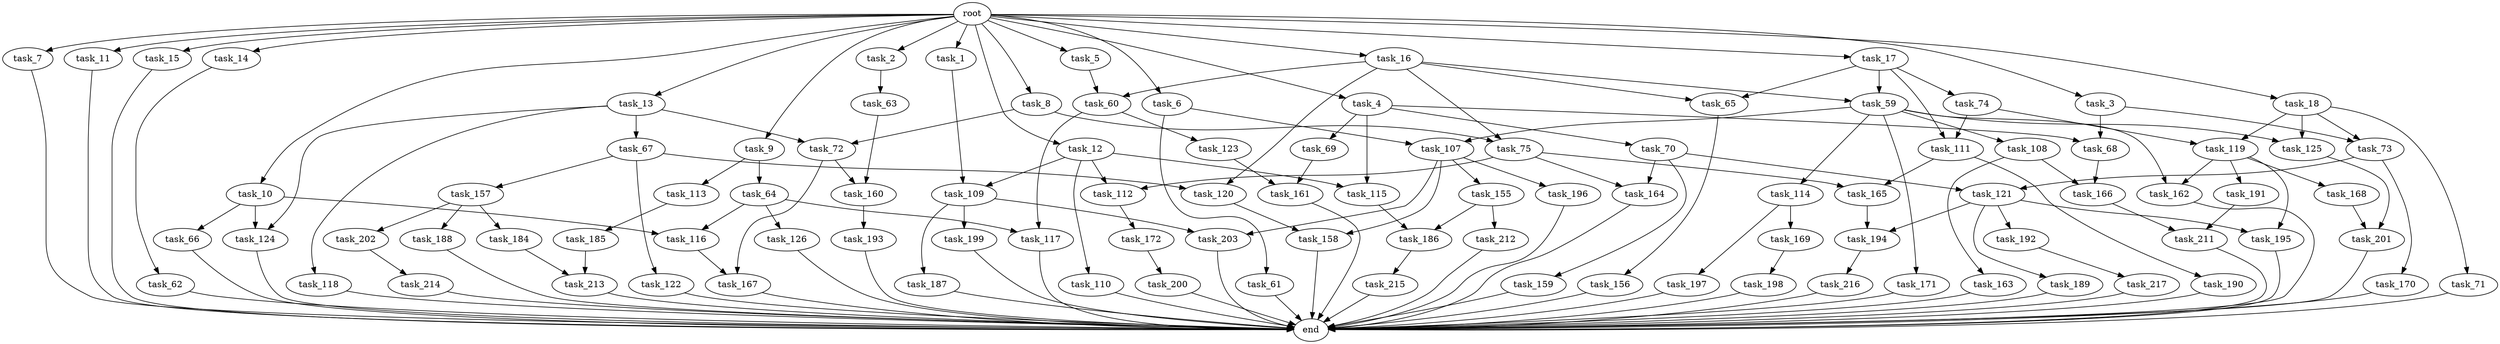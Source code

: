 digraph G {
  root [size="0.000000"];
  task_1 [size="2.048000"];
  task_2 [size="2.048000"];
  task_3 [size="2.048000"];
  task_4 [size="2.048000"];
  task_5 [size="2.048000"];
  task_6 [size="2.048000"];
  task_7 [size="2.048000"];
  task_8 [size="2.048000"];
  task_9 [size="2.048000"];
  task_10 [size="2.048000"];
  task_11 [size="2.048000"];
  task_12 [size="2.048000"];
  task_13 [size="2.048000"];
  task_14 [size="2.048000"];
  task_15 [size="2.048000"];
  task_16 [size="2.048000"];
  task_17 [size="2.048000"];
  task_18 [size="2.048000"];
  task_59 [size="429496729.600000"];
  task_60 [size="429496729.600000"];
  task_61 [size="1391569403.904000"];
  task_62 [size="618475290.624000"];
  task_63 [size="618475290.624000"];
  task_64 [size="274877906.944000"];
  task_65 [size="429496729.600000"];
  task_66 [size="1717986918.400000"];
  task_67 [size="841813590.016000"];
  task_68 [size="2783138807.808000"];
  task_69 [size="1391569403.904000"];
  task_70 [size="1391569403.904000"];
  task_71 [size="1099511627.776000"];
  task_72 [size="910533066.752000"];
  task_73 [size="2491081031.680000"];
  task_74 [size="154618822.656000"];
  task_75 [size="343597383.680000"];
  task_107 [size="3109556322.304000"];
  task_108 [size="1717986918.400000"];
  task_109 [size="429496729.600000"];
  task_110 [size="154618822.656000"];
  task_111 [size="223338299.392000"];
  task_112 [size="1254130450.432000"];
  task_113 [size="274877906.944000"];
  task_114 [size="1717986918.400000"];
  task_115 [size="1546188226.560000"];
  task_116 [size="3435973836.800000"];
  task_117 [size="2336462209.024000"];
  task_118 [size="841813590.016000"];
  task_119 [size="1168231104.512000"];
  task_120 [size="1116691496.960000"];
  task_121 [size="687194767.360000"];
  task_122 [size="841813590.016000"];
  task_123 [size="618475290.624000"];
  task_124 [size="2559800508.416000"];
  task_125 [size="2817498546.176000"];
  task_126 [size="1717986918.400000"];
  task_155 [size="1099511627.776000"];
  task_156 [size="429496729.600000"];
  task_157 [size="841813590.016000"];
  task_158 [size="1717986918.400000"];
  task_159 [size="618475290.624000"];
  task_160 [size="2147483648.000000"];
  task_161 [size="687194767.360000"];
  task_162 [size="1992864825.344000"];
  task_163 [size="429496729.600000"];
  task_164 [size="1717986918.400000"];
  task_165 [size="2491081031.680000"];
  task_166 [size="704374636.544000"];
  task_167 [size="2147483648.000000"];
  task_168 [size="274877906.944000"];
  task_169 [size="841813590.016000"];
  task_170 [size="68719476.736000"];
  task_171 [size="1717986918.400000"];
  task_172 [size="68719476.736000"];
  task_184 [size="618475290.624000"];
  task_185 [size="1099511627.776000"];
  task_186 [size="1529008357.376000"];
  task_187 [size="68719476.736000"];
  task_188 [size="618475290.624000"];
  task_189 [size="68719476.736000"];
  task_190 [size="1391569403.904000"];
  task_191 [size="274877906.944000"];
  task_192 [size="68719476.736000"];
  task_193 [size="274877906.944000"];
  task_194 [size="1168231104.512000"];
  task_195 [size="343597383.680000"];
  task_196 [size="1099511627.776000"];
  task_197 [size="841813590.016000"];
  task_198 [size="1099511627.776000"];
  task_199 [size="68719476.736000"];
  task_200 [size="429496729.600000"];
  task_201 [size="223338299.392000"];
  task_202 [size="618475290.624000"];
  task_203 [size="1168231104.512000"];
  task_211 [size="858993459.200000"];
  task_212 [size="429496729.600000"];
  task_213 [size="1872605741.056000"];
  task_214 [size="154618822.656000"];
  task_215 [size="1717986918.400000"];
  task_216 [size="841813590.016000"];
  task_217 [size="1391569403.904000"];
  end [size="0.000000"];

  root -> task_1 [size="1.000000"];
  root -> task_2 [size="1.000000"];
  root -> task_3 [size="1.000000"];
  root -> task_4 [size="1.000000"];
  root -> task_5 [size="1.000000"];
  root -> task_6 [size="1.000000"];
  root -> task_7 [size="1.000000"];
  root -> task_8 [size="1.000000"];
  root -> task_9 [size="1.000000"];
  root -> task_10 [size="1.000000"];
  root -> task_11 [size="1.000000"];
  root -> task_12 [size="1.000000"];
  root -> task_13 [size="1.000000"];
  root -> task_14 [size="1.000000"];
  root -> task_15 [size="1.000000"];
  root -> task_16 [size="1.000000"];
  root -> task_17 [size="1.000000"];
  root -> task_18 [size="1.000000"];
  task_1 -> task_109 [size="134217728.000000"];
  task_2 -> task_63 [size="301989888.000000"];
  task_3 -> task_68 [size="679477248.000000"];
  task_3 -> task_73 [size="679477248.000000"];
  task_4 -> task_68 [size="679477248.000000"];
  task_4 -> task_69 [size="679477248.000000"];
  task_4 -> task_70 [size="679477248.000000"];
  task_4 -> task_115 [size="679477248.000000"];
  task_5 -> task_60 [size="75497472.000000"];
  task_6 -> task_61 [size="679477248.000000"];
  task_6 -> task_107 [size="679477248.000000"];
  task_7 -> end [size="1.000000"];
  task_8 -> task_72 [size="33554432.000000"];
  task_8 -> task_75 [size="33554432.000000"];
  task_9 -> task_64 [size="134217728.000000"];
  task_9 -> task_113 [size="134217728.000000"];
  task_10 -> task_66 [size="838860800.000000"];
  task_10 -> task_116 [size="838860800.000000"];
  task_10 -> task_124 [size="838860800.000000"];
  task_11 -> end [size="1.000000"];
  task_12 -> task_109 [size="75497472.000000"];
  task_12 -> task_110 [size="75497472.000000"];
  task_12 -> task_112 [size="75497472.000000"];
  task_12 -> task_115 [size="75497472.000000"];
  task_13 -> task_67 [size="411041792.000000"];
  task_13 -> task_72 [size="411041792.000000"];
  task_13 -> task_118 [size="411041792.000000"];
  task_13 -> task_124 [size="411041792.000000"];
  task_14 -> task_62 [size="301989888.000000"];
  task_15 -> end [size="1.000000"];
  task_16 -> task_59 [size="134217728.000000"];
  task_16 -> task_60 [size="134217728.000000"];
  task_16 -> task_65 [size="134217728.000000"];
  task_16 -> task_75 [size="134217728.000000"];
  task_16 -> task_120 [size="134217728.000000"];
  task_17 -> task_59 [size="75497472.000000"];
  task_17 -> task_65 [size="75497472.000000"];
  task_17 -> task_74 [size="75497472.000000"];
  task_17 -> task_111 [size="75497472.000000"];
  task_18 -> task_71 [size="536870912.000000"];
  task_18 -> task_73 [size="536870912.000000"];
  task_18 -> task_119 [size="536870912.000000"];
  task_18 -> task_125 [size="536870912.000000"];
  task_59 -> task_107 [size="838860800.000000"];
  task_59 -> task_108 [size="838860800.000000"];
  task_59 -> task_114 [size="838860800.000000"];
  task_59 -> task_125 [size="838860800.000000"];
  task_59 -> task_162 [size="838860800.000000"];
  task_59 -> task_171 [size="838860800.000000"];
  task_60 -> task_117 [size="301989888.000000"];
  task_60 -> task_123 [size="301989888.000000"];
  task_61 -> end [size="1.000000"];
  task_62 -> end [size="1.000000"];
  task_63 -> task_160 [size="838860800.000000"];
  task_64 -> task_116 [size="838860800.000000"];
  task_64 -> task_117 [size="838860800.000000"];
  task_64 -> task_126 [size="838860800.000000"];
  task_65 -> task_156 [size="209715200.000000"];
  task_66 -> end [size="1.000000"];
  task_67 -> task_120 [size="411041792.000000"];
  task_67 -> task_122 [size="411041792.000000"];
  task_67 -> task_157 [size="411041792.000000"];
  task_68 -> task_166 [size="134217728.000000"];
  task_69 -> task_161 [size="33554432.000000"];
  task_70 -> task_121 [size="301989888.000000"];
  task_70 -> task_159 [size="301989888.000000"];
  task_70 -> task_164 [size="301989888.000000"];
  task_71 -> end [size="1.000000"];
  task_72 -> task_160 [size="209715200.000000"];
  task_72 -> task_167 [size="209715200.000000"];
  task_73 -> task_121 [size="33554432.000000"];
  task_73 -> task_170 [size="33554432.000000"];
  task_74 -> task_111 [size="33554432.000000"];
  task_74 -> task_119 [size="33554432.000000"];
  task_75 -> task_112 [size="536870912.000000"];
  task_75 -> task_164 [size="536870912.000000"];
  task_75 -> task_165 [size="536870912.000000"];
  task_107 -> task_155 [size="536870912.000000"];
  task_107 -> task_158 [size="536870912.000000"];
  task_107 -> task_196 [size="536870912.000000"];
  task_107 -> task_203 [size="536870912.000000"];
  task_108 -> task_163 [size="209715200.000000"];
  task_108 -> task_166 [size="209715200.000000"];
  task_109 -> task_187 [size="33554432.000000"];
  task_109 -> task_199 [size="33554432.000000"];
  task_109 -> task_203 [size="33554432.000000"];
  task_110 -> end [size="1.000000"];
  task_111 -> task_165 [size="679477248.000000"];
  task_111 -> task_190 [size="679477248.000000"];
  task_112 -> task_172 [size="33554432.000000"];
  task_113 -> task_185 [size="536870912.000000"];
  task_114 -> task_169 [size="411041792.000000"];
  task_114 -> task_197 [size="411041792.000000"];
  task_115 -> task_186 [size="536870912.000000"];
  task_116 -> task_167 [size="838860800.000000"];
  task_117 -> end [size="1.000000"];
  task_118 -> end [size="1.000000"];
  task_119 -> task_162 [size="134217728.000000"];
  task_119 -> task_168 [size="134217728.000000"];
  task_119 -> task_191 [size="134217728.000000"];
  task_119 -> task_195 [size="134217728.000000"];
  task_120 -> task_158 [size="301989888.000000"];
  task_121 -> task_189 [size="33554432.000000"];
  task_121 -> task_192 [size="33554432.000000"];
  task_121 -> task_194 [size="33554432.000000"];
  task_121 -> task_195 [size="33554432.000000"];
  task_122 -> end [size="1.000000"];
  task_123 -> task_161 [size="301989888.000000"];
  task_124 -> end [size="1.000000"];
  task_125 -> task_201 [size="75497472.000000"];
  task_126 -> end [size="1.000000"];
  task_155 -> task_186 [size="209715200.000000"];
  task_155 -> task_212 [size="209715200.000000"];
  task_156 -> end [size="1.000000"];
  task_157 -> task_184 [size="301989888.000000"];
  task_157 -> task_188 [size="301989888.000000"];
  task_157 -> task_202 [size="301989888.000000"];
  task_158 -> end [size="1.000000"];
  task_159 -> end [size="1.000000"];
  task_160 -> task_193 [size="134217728.000000"];
  task_161 -> end [size="1.000000"];
  task_162 -> end [size="1.000000"];
  task_163 -> end [size="1.000000"];
  task_164 -> end [size="1.000000"];
  task_165 -> task_194 [size="536870912.000000"];
  task_166 -> task_211 [size="209715200.000000"];
  task_167 -> end [size="1.000000"];
  task_168 -> task_201 [size="33554432.000000"];
  task_169 -> task_198 [size="536870912.000000"];
  task_170 -> end [size="1.000000"];
  task_171 -> end [size="1.000000"];
  task_172 -> task_200 [size="209715200.000000"];
  task_184 -> task_213 [size="75497472.000000"];
  task_185 -> task_213 [size="838860800.000000"];
  task_186 -> task_215 [size="838860800.000000"];
  task_187 -> end [size="1.000000"];
  task_188 -> end [size="1.000000"];
  task_189 -> end [size="1.000000"];
  task_190 -> end [size="1.000000"];
  task_191 -> task_211 [size="209715200.000000"];
  task_192 -> task_217 [size="679477248.000000"];
  task_193 -> end [size="1.000000"];
  task_194 -> task_216 [size="411041792.000000"];
  task_195 -> end [size="1.000000"];
  task_196 -> end [size="1.000000"];
  task_197 -> end [size="1.000000"];
  task_198 -> end [size="1.000000"];
  task_199 -> end [size="1.000000"];
  task_200 -> end [size="1.000000"];
  task_201 -> end [size="1.000000"];
  task_202 -> task_214 [size="75497472.000000"];
  task_203 -> end [size="1.000000"];
  task_211 -> end [size="1.000000"];
  task_212 -> end [size="1.000000"];
  task_213 -> end [size="1.000000"];
  task_214 -> end [size="1.000000"];
  task_215 -> end [size="1.000000"];
  task_216 -> end [size="1.000000"];
  task_217 -> end [size="1.000000"];
}
